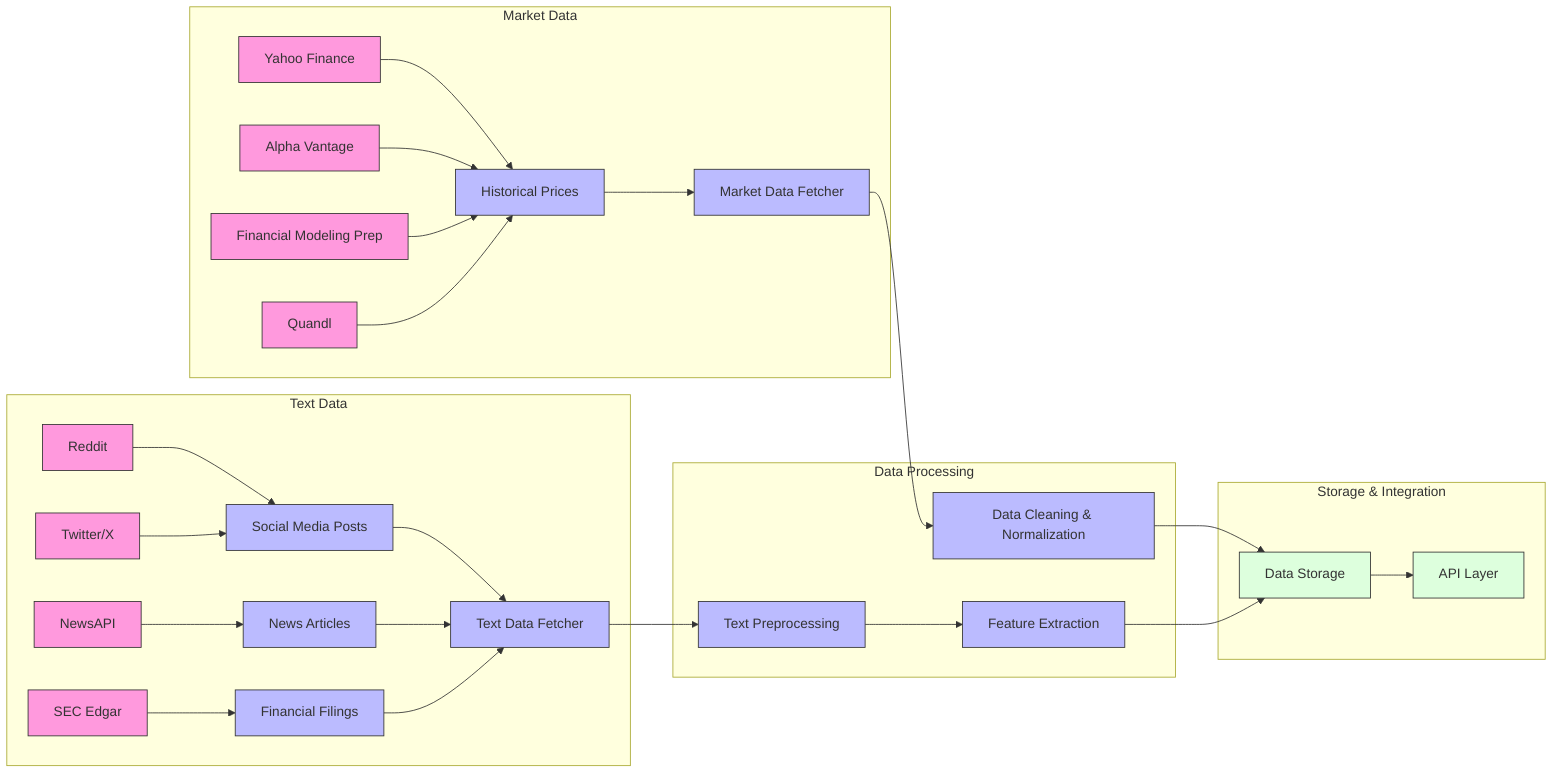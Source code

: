 graph LR
    subgraph Market Data
        M1[Yahoo Finance] --> M2[Historical Prices]
        M3[Alpha Vantage] --> M2
        M4[Financial Modeling Prep] --> M2
        M5[Quandl] --> M2
        M2 --> M6[Market Data Fetcher]
    end
    
    subgraph Text Data
        T1[Reddit] --> T2[Social Media Posts]
        T3[Twitter/X] --> T2
        T4[NewsAPI] --> T5[News Articles]
        T6[SEC Edgar] --> T7[Financial Filings]
        T2 --> T8[Text Data Fetcher]
        T5 --> T8
        T7 --> T8
    end
    
    subgraph Data Processing
        M6 --> P1[Data Cleaning & Normalization]
        T8 --> P2[Text Preprocessing]
        P2 --> P3[Feature Extraction]
    end
    
    subgraph Storage & Integration
        P1 --> DB[Data Storage]
        P3 --> DB
        DB --> API[API Layer]
    end
    
    classDef sources fill:#f9d,stroke:#333,stroke-width:1px
    classDef processing fill:#bbf,stroke:#333,stroke-width:1px
    classDef storage fill:#dfd,stroke:#333,stroke-width:1px
    
    class M1,M3,M4,M5,T1,T3,T4,T6 sources
    class M2,M6,T2,T5,T7,T8,P1,P2,P3 processing
    class DB,API storage